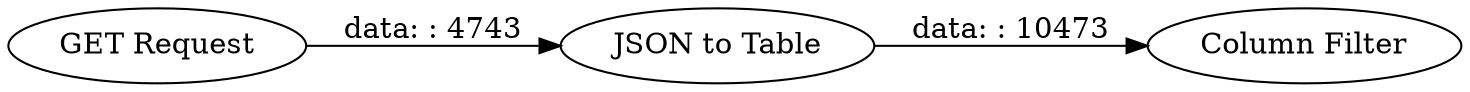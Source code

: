 digraph {
	"5983803787273708727_4" [label="Column Filter"]
	"5983803787273708727_3" [label="GET Request"]
	"5983803787273708727_2" [label="JSON to Table"]
	"5983803787273708727_3" -> "5983803787273708727_2" [label="data: : 4743"]
	"5983803787273708727_2" -> "5983803787273708727_4" [label="data: : 10473"]
	rankdir=LR
}
